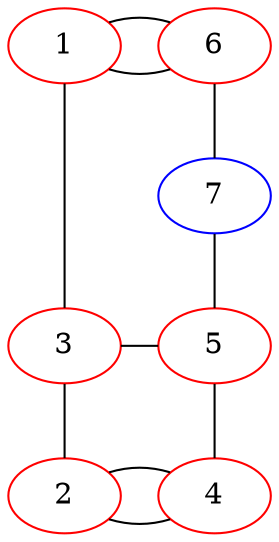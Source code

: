 graph {
  1 -- 6;
  6 -- 1;
  1 -- 3;
  3 -- 2;
  2 -- 4 -- 2;
  3 -- 5 -- 4;
  6 -- 7 -- 5;

  {
    rank="same";
    1;
    6;

  }


  {
    rank="same";
    3;
    5;

  }


  {
    rank="max";
    2;
    4;

  }

  1 [color="red"];
  2 [color="red"];
  3 [color="red"];
  4 [color="red"];
  5 [color="red"];
  6 [color="red"];
  7 [color="blue"];

}
